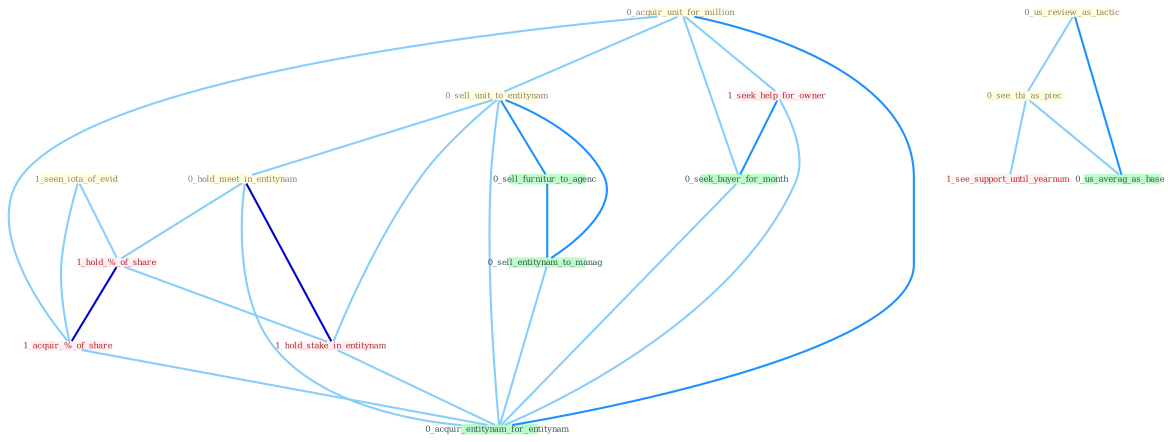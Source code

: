 Graph G{ 
    node
    [shape=polygon,style=filled,width=.5,height=.06,color="#BDFCC9",fixedsize=true,fontsize=4,
    fontcolor="#2f4f4f"];
    {node
    [color="#ffffe0", fontcolor="#8b7d6b"] "1_seen_iota_of_evid " "0_us_review_as_tactic " "0_acquir_unit_for_million " "0_see_thi_as_piec " "0_sell_unit_to_entitynam " "0_hold_meet_in_entitynam "}
{node [color="#fff0f5", fontcolor="#b22222"] "1_hold_%_of_share " "1_hold_stake_in_entitynam " "1_seek_help_for_owner " "1_acquir_%_of_share " "1_see_support_until_yearnum "}
edge [color="#B0E2FF"];

	"1_seen_iota_of_evid " -- "1_hold_%_of_share " [w="1", color="#87cefa" ];
	"1_seen_iota_of_evid " -- "1_acquir_%_of_share " [w="1", color="#87cefa" ];
	"0_us_review_as_tactic " -- "0_see_thi_as_piec " [w="1", color="#87cefa" ];
	"0_us_review_as_tactic " -- "0_us_averag_as_base " [w="2", color="#1e90ff" , len=0.8];
	"0_acquir_unit_for_million " -- "0_sell_unit_to_entitynam " [w="1", color="#87cefa" ];
	"0_acquir_unit_for_million " -- "1_seek_help_for_owner " [w="1", color="#87cefa" ];
	"0_acquir_unit_for_million " -- "0_seek_buyer_for_month " [w="1", color="#87cefa" ];
	"0_acquir_unit_for_million " -- "1_acquir_%_of_share " [w="1", color="#87cefa" ];
	"0_acquir_unit_for_million " -- "0_acquir_entitynam_for_entitynam " [w="2", color="#1e90ff" , len=0.8];
	"0_see_thi_as_piec " -- "1_see_support_until_yearnum " [w="1", color="#87cefa" ];
	"0_see_thi_as_piec " -- "0_us_averag_as_base " [w="1", color="#87cefa" ];
	"0_sell_unit_to_entitynam " -- "0_hold_meet_in_entitynam " [w="1", color="#87cefa" ];
	"0_sell_unit_to_entitynam " -- "1_hold_stake_in_entitynam " [w="1", color="#87cefa" ];
	"0_sell_unit_to_entitynam " -- "0_sell_furnitur_to_agenc " [w="2", color="#1e90ff" , len=0.8];
	"0_sell_unit_to_entitynam " -- "0_sell_entitynam_to_manag " [w="2", color="#1e90ff" , len=0.8];
	"0_sell_unit_to_entitynam " -- "0_acquir_entitynam_for_entitynam " [w="1", color="#87cefa" ];
	"0_hold_meet_in_entitynam " -- "1_hold_%_of_share " [w="1", color="#87cefa" ];
	"0_hold_meet_in_entitynam " -- "1_hold_stake_in_entitynam " [w="3", color="#0000cd" , len=0.6];
	"0_hold_meet_in_entitynam " -- "0_acquir_entitynam_for_entitynam " [w="1", color="#87cefa" ];
	"1_hold_%_of_share " -- "1_hold_stake_in_entitynam " [w="1", color="#87cefa" ];
	"1_hold_%_of_share " -- "1_acquir_%_of_share " [w="3", color="#0000cd" , len=0.6];
	"1_hold_stake_in_entitynam " -- "0_acquir_entitynam_for_entitynam " [w="1", color="#87cefa" ];
	"1_seek_help_for_owner " -- "0_seek_buyer_for_month " [w="2", color="#1e90ff" , len=0.8];
	"1_seek_help_for_owner " -- "0_acquir_entitynam_for_entitynam " [w="1", color="#87cefa" ];
	"0_seek_buyer_for_month " -- "0_acquir_entitynam_for_entitynam " [w="1", color="#87cefa" ];
	"1_acquir_%_of_share " -- "0_acquir_entitynam_for_entitynam " [w="1", color="#87cefa" ];
	"0_sell_furnitur_to_agenc " -- "0_sell_entitynam_to_manag " [w="2", color="#1e90ff" , len=0.8];
	"0_sell_entitynam_to_manag " -- "0_acquir_entitynam_for_entitynam " [w="1", color="#87cefa" ];
}